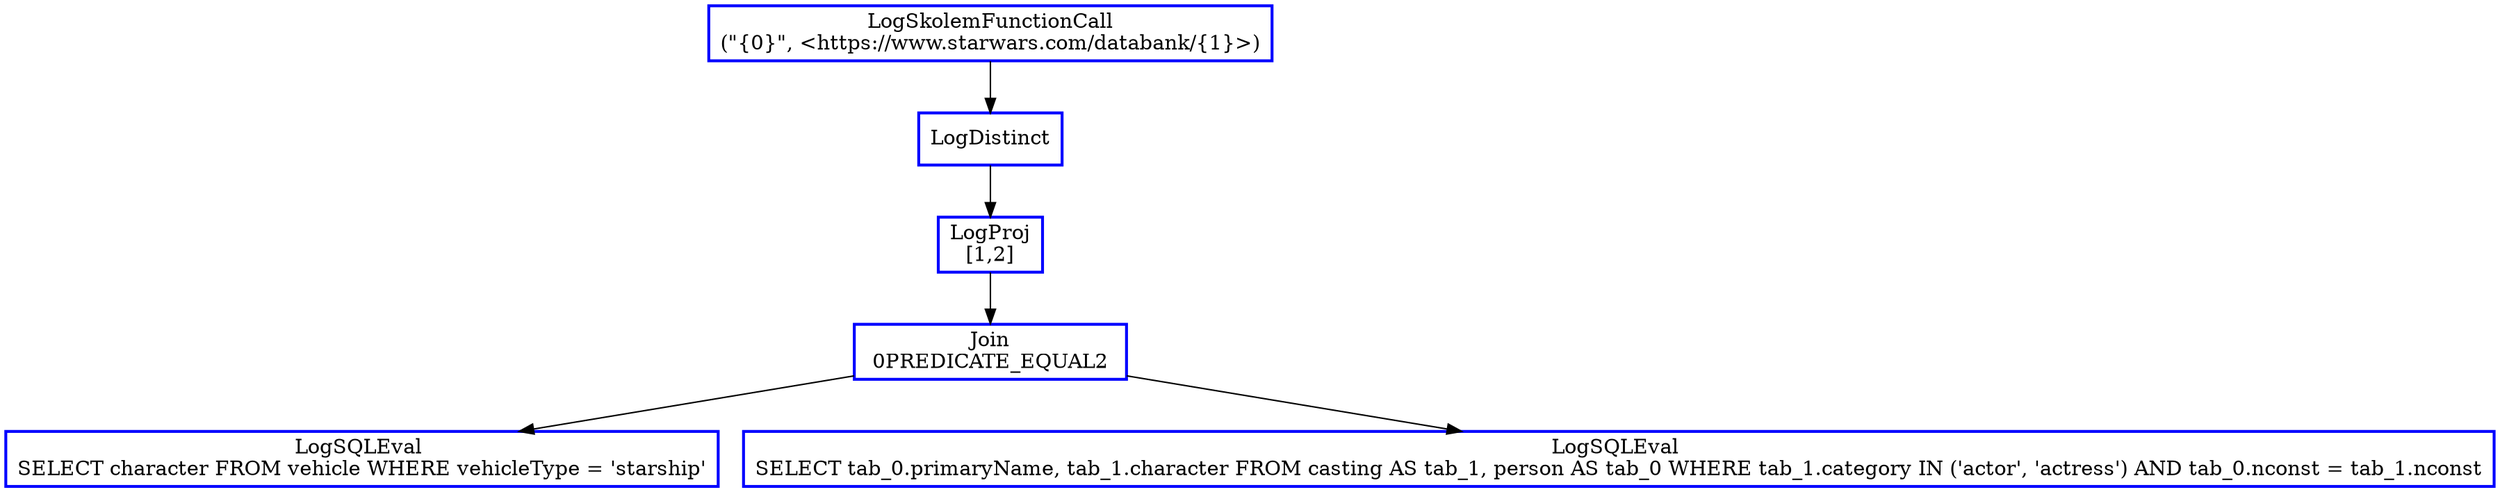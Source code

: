digraph  g{
node [shape=rectangle, color=black, fontcolor=black, style=bold]
0 [label="LogSkolemFunctionCall
(\"{0}\", <https://www.starwars.com/databank/{1}>)" , color = blue] ; 
1 [label="LogDistinct" , color = blue] ; 
0 -> 1 ; 
2 [label="LogProj
[1,2]" , color = blue] ; 
1 -> 2 ; 
3 [label="Join\n 0PREDICATE_EQUAL2 ", color = blue] ; 
2 -> 3 ; 
4 [label="LogSQLEval 
SELECT character FROM vehicle WHERE vehicleType = 'starship'", color = blue] ; 
3 -> 4 ; 
5 [label="LogSQLEval 
SELECT tab_0.primaryName, tab_1.character FROM casting AS tab_1, person AS tab_0 WHERE tab_1.category IN ('actor', 'actress') AND tab_0.nconst = tab_1.nconst", color = blue] ; 
3 -> 5 ; 
}

